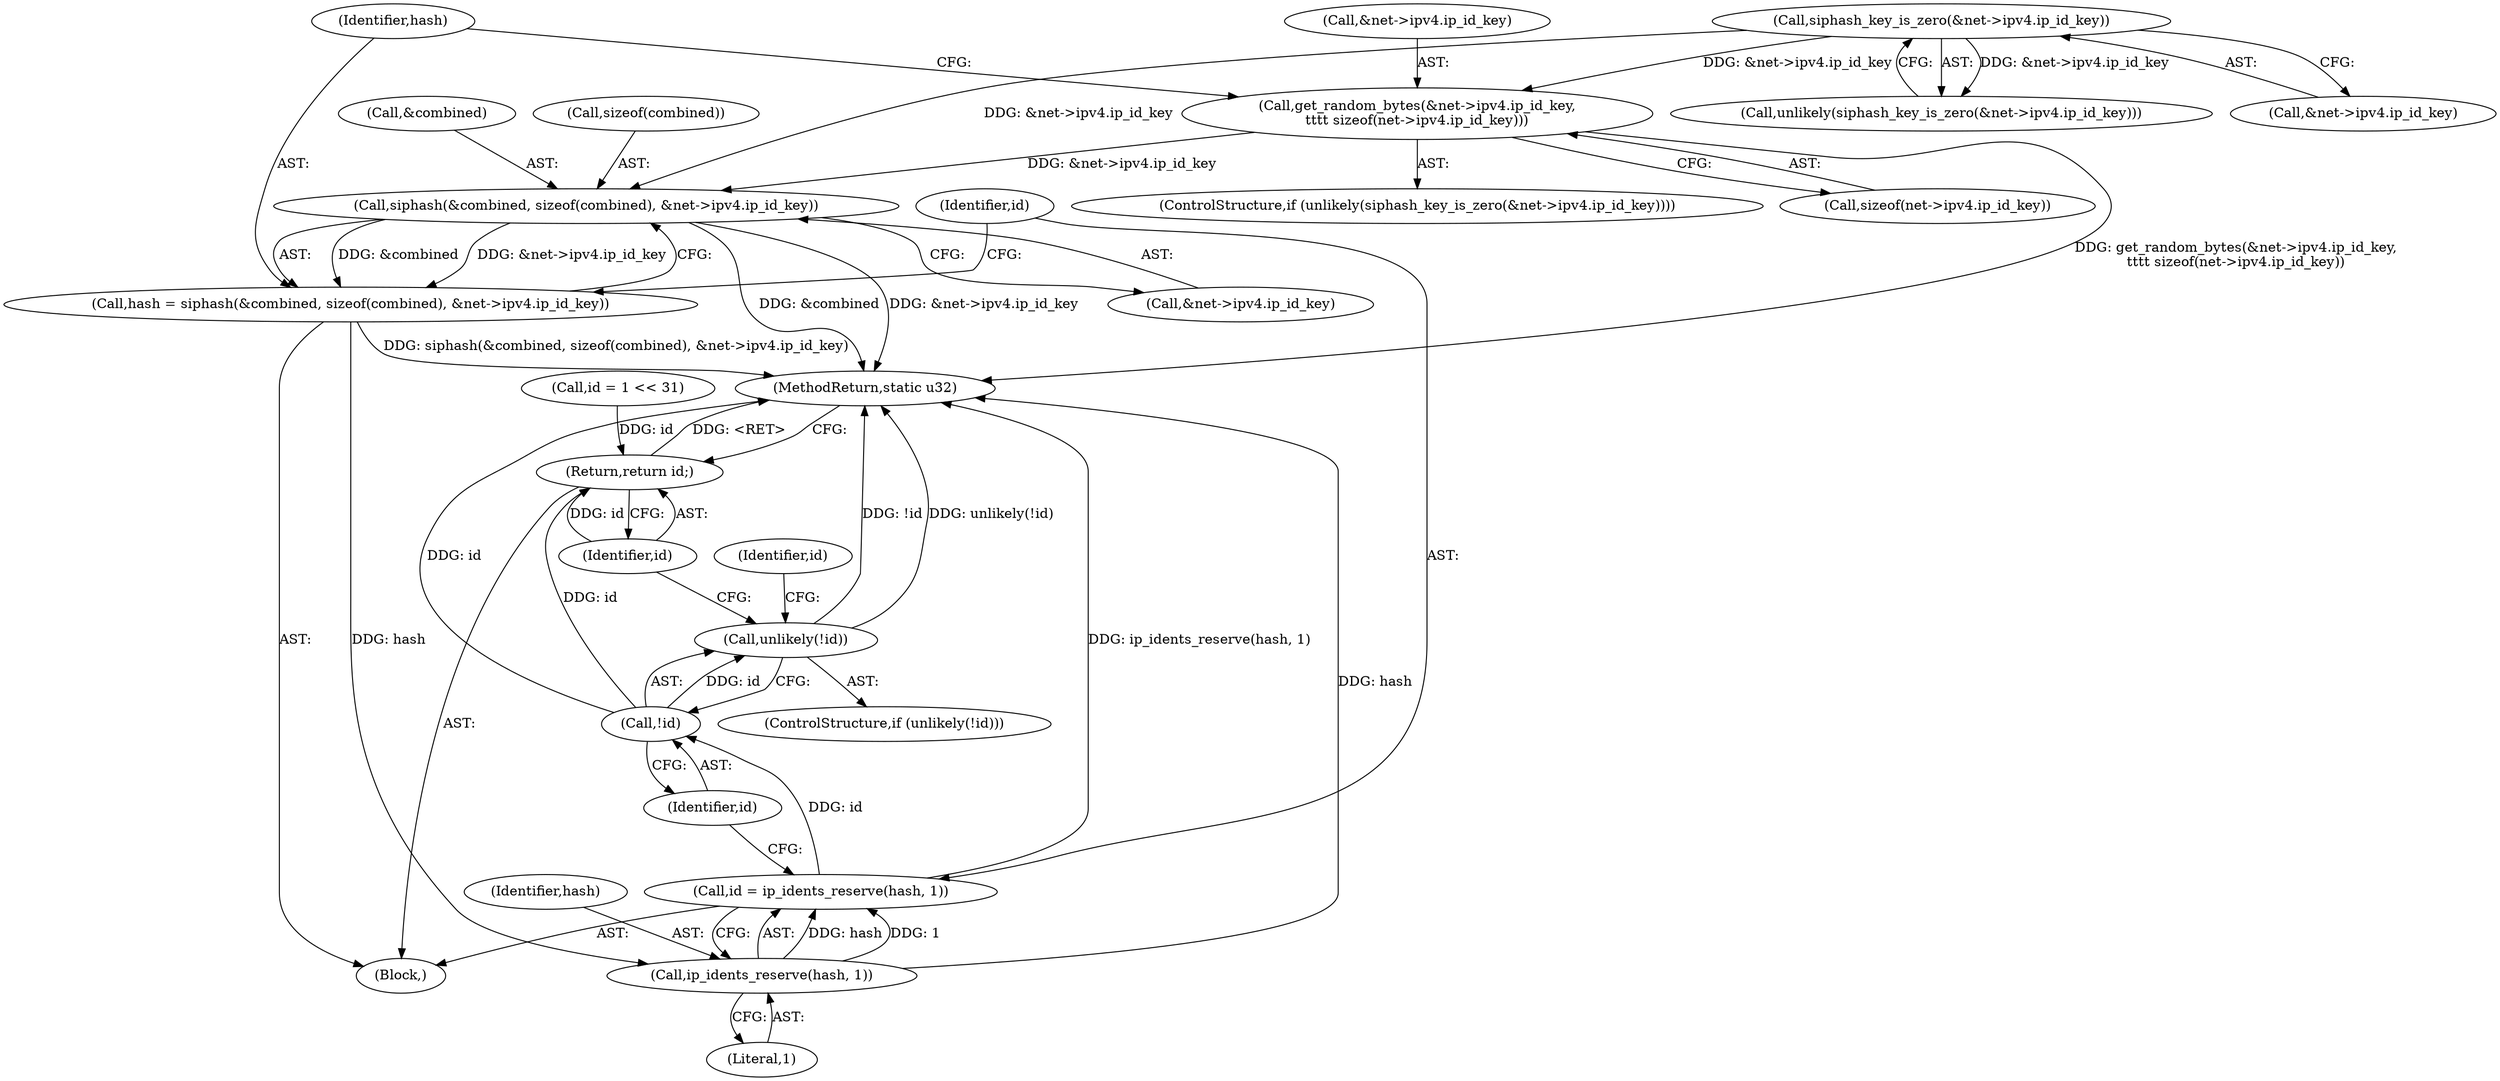 digraph "0_linux_df453700e8d81b1bdafdf684365ee2b9431fb702_0@API" {
"1000120" [label="(Call,get_random_bytes(&net->ipv4.ip_id_key,\n\t\t\t\t sizeof(net->ipv4.ip_id_key)))"];
"1000113" [label="(Call,siphash_key_is_zero(&net->ipv4.ip_id_key))"];
"1000135" [label="(Call,siphash(&combined, sizeof(combined), &net->ipv4.ip_id_key))"];
"1000133" [label="(Call,hash = siphash(&combined, sizeof(combined), &net->ipv4.ip_id_key))"];
"1000148" [label="(Call,ip_idents_reserve(hash, 1))"];
"1000146" [label="(Call,id = ip_idents_reserve(hash, 1))"];
"1000153" [label="(Call,!id)"];
"1000152" [label="(Call,unlikely(!id))"];
"1000160" [label="(Return,return id;)"];
"1000149" [label="(Identifier,hash)"];
"1000111" [label="(ControlStructure,if (unlikely(siphash_key_is_zero(&net->ipv4.ip_id_key))))"];
"1000113" [label="(Call,siphash_key_is_zero(&net->ipv4.ip_id_key))"];
"1000161" [label="(Identifier,id)"];
"1000114" [label="(Call,&net->ipv4.ip_id_key)"];
"1000160" [label="(Return,return id;)"];
"1000106" [label="(Block,)"];
"1000162" [label="(MethodReturn,static u32)"];
"1000120" [label="(Call,get_random_bytes(&net->ipv4.ip_id_key,\n\t\t\t\t sizeof(net->ipv4.ip_id_key)))"];
"1000156" [label="(Identifier,id)"];
"1000134" [label="(Identifier,hash)"];
"1000140" [label="(Call,&net->ipv4.ip_id_key)"];
"1000155" [label="(Call,id = 1 << 31)"];
"1000153" [label="(Call,!id)"];
"1000147" [label="(Identifier,id)"];
"1000150" [label="(Literal,1)"];
"1000135" [label="(Call,siphash(&combined, sizeof(combined), &net->ipv4.ip_id_key))"];
"1000136" [label="(Call,&combined)"];
"1000133" [label="(Call,hash = siphash(&combined, sizeof(combined), &net->ipv4.ip_id_key))"];
"1000152" [label="(Call,unlikely(!id))"];
"1000138" [label="(Call,sizeof(combined))"];
"1000127" [label="(Call,sizeof(net->ipv4.ip_id_key))"];
"1000112" [label="(Call,unlikely(siphash_key_is_zero(&net->ipv4.ip_id_key)))"];
"1000121" [label="(Call,&net->ipv4.ip_id_key)"];
"1000146" [label="(Call,id = ip_idents_reserve(hash, 1))"];
"1000148" [label="(Call,ip_idents_reserve(hash, 1))"];
"1000154" [label="(Identifier,id)"];
"1000151" [label="(ControlStructure,if (unlikely(!id)))"];
"1000120" -> "1000111"  [label="AST: "];
"1000120" -> "1000127"  [label="CFG: "];
"1000121" -> "1000120"  [label="AST: "];
"1000127" -> "1000120"  [label="AST: "];
"1000134" -> "1000120"  [label="CFG: "];
"1000120" -> "1000162"  [label="DDG: get_random_bytes(&net->ipv4.ip_id_key,\n\t\t\t\t sizeof(net->ipv4.ip_id_key))"];
"1000113" -> "1000120"  [label="DDG: &net->ipv4.ip_id_key"];
"1000120" -> "1000135"  [label="DDG: &net->ipv4.ip_id_key"];
"1000113" -> "1000112"  [label="AST: "];
"1000113" -> "1000114"  [label="CFG: "];
"1000114" -> "1000113"  [label="AST: "];
"1000112" -> "1000113"  [label="CFG: "];
"1000113" -> "1000112"  [label="DDG: &net->ipv4.ip_id_key"];
"1000113" -> "1000135"  [label="DDG: &net->ipv4.ip_id_key"];
"1000135" -> "1000133"  [label="AST: "];
"1000135" -> "1000140"  [label="CFG: "];
"1000136" -> "1000135"  [label="AST: "];
"1000138" -> "1000135"  [label="AST: "];
"1000140" -> "1000135"  [label="AST: "];
"1000133" -> "1000135"  [label="CFG: "];
"1000135" -> "1000162"  [label="DDG: &combined"];
"1000135" -> "1000162"  [label="DDG: &net->ipv4.ip_id_key"];
"1000135" -> "1000133"  [label="DDG: &combined"];
"1000135" -> "1000133"  [label="DDG: &net->ipv4.ip_id_key"];
"1000133" -> "1000106"  [label="AST: "];
"1000134" -> "1000133"  [label="AST: "];
"1000147" -> "1000133"  [label="CFG: "];
"1000133" -> "1000162"  [label="DDG: siphash(&combined, sizeof(combined), &net->ipv4.ip_id_key)"];
"1000133" -> "1000148"  [label="DDG: hash"];
"1000148" -> "1000146"  [label="AST: "];
"1000148" -> "1000150"  [label="CFG: "];
"1000149" -> "1000148"  [label="AST: "];
"1000150" -> "1000148"  [label="AST: "];
"1000146" -> "1000148"  [label="CFG: "];
"1000148" -> "1000162"  [label="DDG: hash"];
"1000148" -> "1000146"  [label="DDG: hash"];
"1000148" -> "1000146"  [label="DDG: 1"];
"1000146" -> "1000106"  [label="AST: "];
"1000147" -> "1000146"  [label="AST: "];
"1000154" -> "1000146"  [label="CFG: "];
"1000146" -> "1000162"  [label="DDG: ip_idents_reserve(hash, 1)"];
"1000146" -> "1000153"  [label="DDG: id"];
"1000153" -> "1000152"  [label="AST: "];
"1000153" -> "1000154"  [label="CFG: "];
"1000154" -> "1000153"  [label="AST: "];
"1000152" -> "1000153"  [label="CFG: "];
"1000153" -> "1000162"  [label="DDG: id"];
"1000153" -> "1000152"  [label="DDG: id"];
"1000153" -> "1000160"  [label="DDG: id"];
"1000152" -> "1000151"  [label="AST: "];
"1000156" -> "1000152"  [label="CFG: "];
"1000161" -> "1000152"  [label="CFG: "];
"1000152" -> "1000162"  [label="DDG: unlikely(!id)"];
"1000152" -> "1000162"  [label="DDG: !id"];
"1000160" -> "1000106"  [label="AST: "];
"1000160" -> "1000161"  [label="CFG: "];
"1000161" -> "1000160"  [label="AST: "];
"1000162" -> "1000160"  [label="CFG: "];
"1000160" -> "1000162"  [label="DDG: <RET>"];
"1000161" -> "1000160"  [label="DDG: id"];
"1000155" -> "1000160"  [label="DDG: id"];
}
